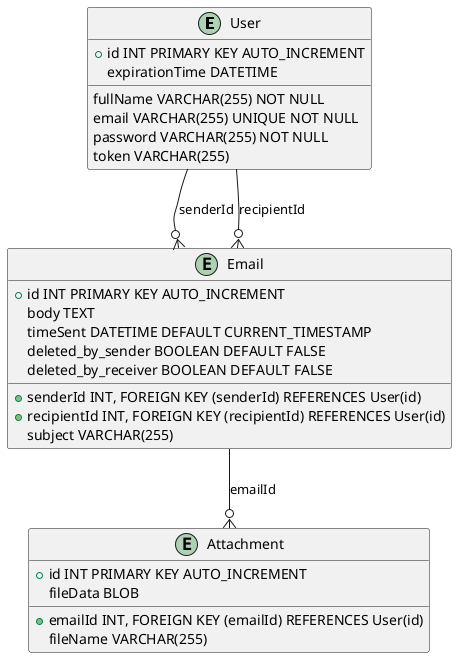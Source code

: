 @startuml

!define PRIMARY_KEY(x) x INT PRIMARY KEY AUTO_INCREMENT
!define FOREIGN_KEY(x) x INT, FOREIGN KEY (x) REFERENCES User(id)

entity "User" {
  +PRIMARY_KEY(id)
  fullName VARCHAR(255) NOT NULL
  email VARCHAR(255) UNIQUE NOT NULL
  password VARCHAR(255) NOT NULL
  token VARCHAR(255)
  expirationTime DATETIME
}

entity "Email" {
  +PRIMARY_KEY(id)
  +FOREIGN_KEY(senderId)
  +FOREIGN_KEY(recipientId)
  subject VARCHAR(255)
  body TEXT
  timeSent DATETIME DEFAULT CURRENT_TIMESTAMP
  deleted_by_sender BOOLEAN DEFAULT FALSE
  deleted_by_receiver BOOLEAN DEFAULT FALSE
}

entity "Attachment" {
  +PRIMARY_KEY(id)
  +FOREIGN_KEY(emailId)
  fileName VARCHAR(255)
  fileData BLOB
}

User --o{ Email : senderId
User --o{ Email : recipientId
Email --o{ Attachment : emailId

@enduml
